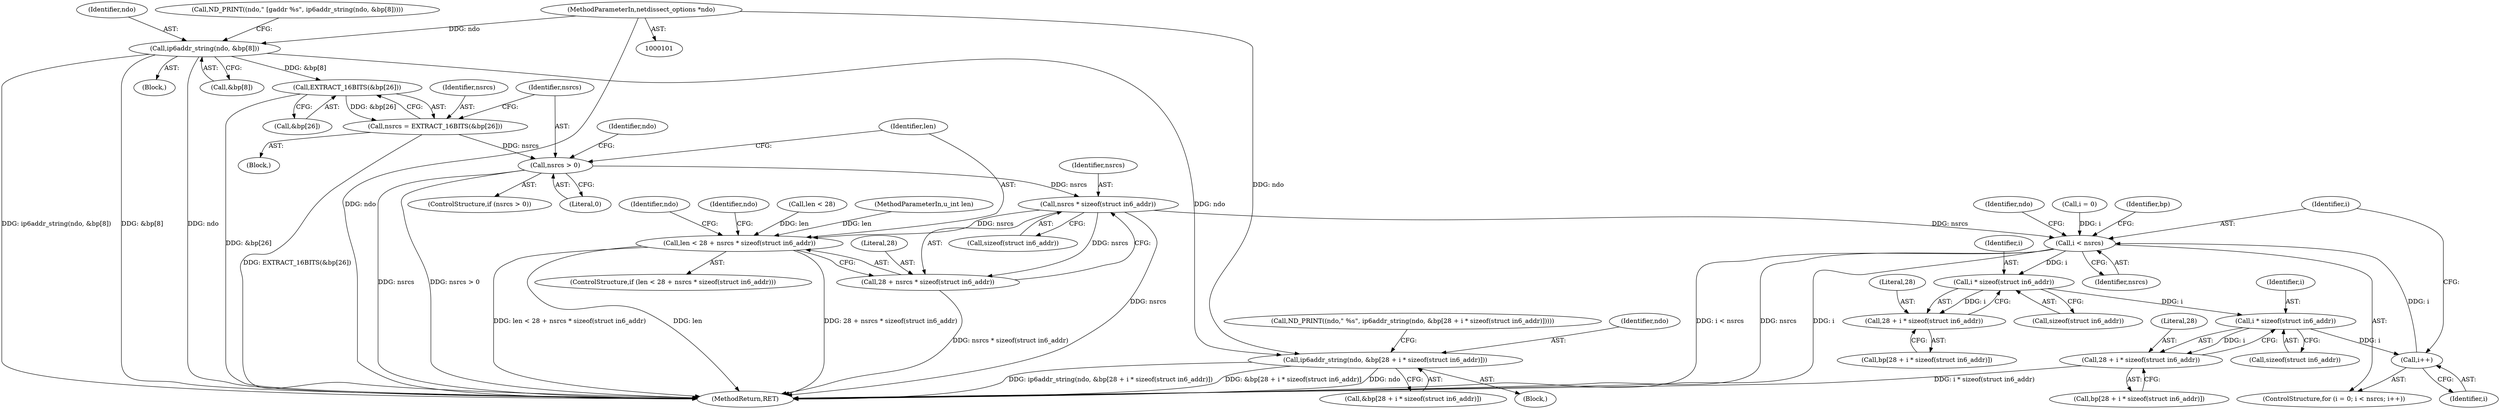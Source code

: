 digraph "0_tcpdump_d7505276842e85bfd067fa21cdb32b8a2dc3c5e4_3@pointer" {
"1000191" [label="(Call,ip6addr_string(ndo, &bp[8]))"];
"1000102" [label="(MethodParameterIn,netdissect_options *ndo)"];
"1000280" [label="(Call,EXTRACT_16BITS(&bp[26]))"];
"1000278" [label="(Call,nsrcs = EXTRACT_16BITS(&bp[26]))"];
"1000286" [label="(Call,nsrcs > 0)"];
"1000295" [label="(Call,nsrcs * sizeof(struct in6_addr))"];
"1000291" [label="(Call,len < 28 + nsrcs * sizeof(struct in6_addr))"];
"1000293" [label="(Call,28 + nsrcs * sizeof(struct in6_addr))"];
"1000319" [label="(Call,i < nsrcs)"];
"1000330" [label="(Call,i * sizeof(struct in6_addr))"];
"1000328" [label="(Call,28 + i * sizeof(struct in6_addr))"];
"1000348" [label="(Call,i * sizeof(struct in6_addr))"];
"1000322" [label="(Call,i++)"];
"1000346" [label="(Call,28 + i * sizeof(struct in6_addr))"];
"1000341" [label="(Call,ip6addr_string(ndo, &bp[28 + i * sizeof(struct in6_addr)]))"];
"1000288" [label="(Literal,0)"];
"1000281" [label="(Call,&bp[26])"];
"1000104" [label="(MethodParameterIn,u_int len)"];
"1000105" [label="(Block,)"];
"1000278" [label="(Call,nsrcs = EXTRACT_16BITS(&bp[26]))"];
"1000329" [label="(Literal,28)"];
"1000332" [label="(Call,sizeof(struct in6_addr))"];
"1000286" [label="(Call,nsrcs > 0)"];
"1000339" [label="(Block,)"];
"1000322" [label="(Call,i++)"];
"1000327" [label="(Identifier,bp)"];
"1000344" [label="(Call,bp[28 + i * sizeof(struct in6_addr)])"];
"1000342" [label="(Identifier,ndo)"];
"1000354" [label="(Identifier,ndo)"];
"1000191" [label="(Call,ip6addr_string(ndo, &bp[8]))"];
"1000319" [label="(Call,i < nsrcs)"];
"1000280" [label="(Call,EXTRACT_16BITS(&bp[26]))"];
"1000331" [label="(Identifier,i)"];
"1000330" [label="(Call,i * sizeof(struct in6_addr))"];
"1000189" [label="(Block,)"];
"1000290" [label="(ControlStructure,if (len < 28 + nsrcs * sizeof(struct in6_addr)))"];
"1000291" [label="(Call,len < 28 + nsrcs * sizeof(struct in6_addr))"];
"1000186" [label="(Call,ND_PRINT((ndo,\" [gaddr %s\", ip6addr_string(ndo, &bp[8]))))"];
"1000192" [label="(Identifier,ndo)"];
"1000350" [label="(Call,sizeof(struct in6_addr))"];
"1000287" [label="(Identifier,nsrcs)"];
"1000341" [label="(Call,ip6addr_string(ndo, &bp[28 + i * sizeof(struct in6_addr)]))"];
"1000307" [label="(Identifier,ndo)"];
"1000326" [label="(Call,bp[28 + i * sizeof(struct in6_addr)])"];
"1000336" [label="(Call,ND_PRINT((ndo,\" %s\", ip6addr_string(ndo, &bp[28 + i * sizeof(struct in6_addr)]))))"];
"1000346" [label="(Call,28 + i * sizeof(struct in6_addr))"];
"1000296" [label="(Identifier,nsrcs)"];
"1000315" [label="(ControlStructure,for (i = 0; i < nsrcs; i++))"];
"1000295" [label="(Call,nsrcs * sizeof(struct in6_addr))"];
"1000285" [label="(ControlStructure,if (nsrcs > 0))"];
"1000349" [label="(Identifier,i)"];
"1000320" [label="(Identifier,i)"];
"1000301" [label="(Identifier,ndo)"];
"1000376" [label="(MethodReturn,RET)"];
"1000292" [label="(Identifier,len)"];
"1000193" [label="(Call,&bp[8])"];
"1000316" [label="(Call,i = 0)"];
"1000102" [label="(MethodParameterIn,netdissect_options *ndo)"];
"1000297" [label="(Call,sizeof(struct in6_addr))"];
"1000293" [label="(Call,28 + nsrcs * sizeof(struct in6_addr))"];
"1000348" [label="(Call,i * sizeof(struct in6_addr))"];
"1000294" [label="(Literal,28)"];
"1000343" [label="(Call,&bp[28 + i * sizeof(struct in6_addr)])"];
"1000323" [label="(Identifier,i)"];
"1000328" [label="(Call,28 + i * sizeof(struct in6_addr))"];
"1000347" [label="(Literal,28)"];
"1000321" [label="(Identifier,nsrcs)"];
"1000118" [label="(Call,len < 28)"];
"1000365" [label="(Identifier,ndo)"];
"1000279" [label="(Identifier,nsrcs)"];
"1000191" -> "1000189"  [label="AST: "];
"1000191" -> "1000193"  [label="CFG: "];
"1000192" -> "1000191"  [label="AST: "];
"1000193" -> "1000191"  [label="AST: "];
"1000186" -> "1000191"  [label="CFG: "];
"1000191" -> "1000376"  [label="DDG: ip6addr_string(ndo, &bp[8])"];
"1000191" -> "1000376"  [label="DDG: &bp[8]"];
"1000191" -> "1000376"  [label="DDG: ndo"];
"1000102" -> "1000191"  [label="DDG: ndo"];
"1000191" -> "1000280"  [label="DDG: &bp[8]"];
"1000191" -> "1000341"  [label="DDG: ndo"];
"1000102" -> "1000101"  [label="AST: "];
"1000102" -> "1000376"  [label="DDG: ndo"];
"1000102" -> "1000341"  [label="DDG: ndo"];
"1000280" -> "1000278"  [label="AST: "];
"1000280" -> "1000281"  [label="CFG: "];
"1000281" -> "1000280"  [label="AST: "];
"1000278" -> "1000280"  [label="CFG: "];
"1000280" -> "1000376"  [label="DDG: &bp[26]"];
"1000280" -> "1000278"  [label="DDG: &bp[26]"];
"1000278" -> "1000105"  [label="AST: "];
"1000279" -> "1000278"  [label="AST: "];
"1000287" -> "1000278"  [label="CFG: "];
"1000278" -> "1000376"  [label="DDG: EXTRACT_16BITS(&bp[26])"];
"1000278" -> "1000286"  [label="DDG: nsrcs"];
"1000286" -> "1000285"  [label="AST: "];
"1000286" -> "1000288"  [label="CFG: "];
"1000287" -> "1000286"  [label="AST: "];
"1000288" -> "1000286"  [label="AST: "];
"1000292" -> "1000286"  [label="CFG: "];
"1000365" -> "1000286"  [label="CFG: "];
"1000286" -> "1000376"  [label="DDG: nsrcs > 0"];
"1000286" -> "1000376"  [label="DDG: nsrcs"];
"1000286" -> "1000295"  [label="DDG: nsrcs"];
"1000295" -> "1000293"  [label="AST: "];
"1000295" -> "1000297"  [label="CFG: "];
"1000296" -> "1000295"  [label="AST: "];
"1000297" -> "1000295"  [label="AST: "];
"1000293" -> "1000295"  [label="CFG: "];
"1000295" -> "1000376"  [label="DDG: nsrcs"];
"1000295" -> "1000291"  [label="DDG: nsrcs"];
"1000295" -> "1000293"  [label="DDG: nsrcs"];
"1000295" -> "1000319"  [label="DDG: nsrcs"];
"1000291" -> "1000290"  [label="AST: "];
"1000291" -> "1000293"  [label="CFG: "];
"1000292" -> "1000291"  [label="AST: "];
"1000293" -> "1000291"  [label="AST: "];
"1000301" -> "1000291"  [label="CFG: "];
"1000307" -> "1000291"  [label="CFG: "];
"1000291" -> "1000376"  [label="DDG: len < 28 + nsrcs * sizeof(struct in6_addr)"];
"1000291" -> "1000376"  [label="DDG: len"];
"1000291" -> "1000376"  [label="DDG: 28 + nsrcs * sizeof(struct in6_addr)"];
"1000118" -> "1000291"  [label="DDG: len"];
"1000104" -> "1000291"  [label="DDG: len"];
"1000294" -> "1000293"  [label="AST: "];
"1000293" -> "1000376"  [label="DDG: nsrcs * sizeof(struct in6_addr)"];
"1000319" -> "1000315"  [label="AST: "];
"1000319" -> "1000321"  [label="CFG: "];
"1000320" -> "1000319"  [label="AST: "];
"1000321" -> "1000319"  [label="AST: "];
"1000327" -> "1000319"  [label="CFG: "];
"1000354" -> "1000319"  [label="CFG: "];
"1000319" -> "1000376"  [label="DDG: i < nsrcs"];
"1000319" -> "1000376"  [label="DDG: nsrcs"];
"1000319" -> "1000376"  [label="DDG: i"];
"1000322" -> "1000319"  [label="DDG: i"];
"1000316" -> "1000319"  [label="DDG: i"];
"1000319" -> "1000330"  [label="DDG: i"];
"1000330" -> "1000328"  [label="AST: "];
"1000330" -> "1000332"  [label="CFG: "];
"1000331" -> "1000330"  [label="AST: "];
"1000332" -> "1000330"  [label="AST: "];
"1000328" -> "1000330"  [label="CFG: "];
"1000330" -> "1000328"  [label="DDG: i"];
"1000330" -> "1000348"  [label="DDG: i"];
"1000328" -> "1000326"  [label="AST: "];
"1000329" -> "1000328"  [label="AST: "];
"1000326" -> "1000328"  [label="CFG: "];
"1000348" -> "1000346"  [label="AST: "];
"1000348" -> "1000350"  [label="CFG: "];
"1000349" -> "1000348"  [label="AST: "];
"1000350" -> "1000348"  [label="AST: "];
"1000346" -> "1000348"  [label="CFG: "];
"1000348" -> "1000322"  [label="DDG: i"];
"1000348" -> "1000346"  [label="DDG: i"];
"1000322" -> "1000315"  [label="AST: "];
"1000322" -> "1000323"  [label="CFG: "];
"1000323" -> "1000322"  [label="AST: "];
"1000320" -> "1000322"  [label="CFG: "];
"1000346" -> "1000344"  [label="AST: "];
"1000347" -> "1000346"  [label="AST: "];
"1000344" -> "1000346"  [label="CFG: "];
"1000346" -> "1000376"  [label="DDG: i * sizeof(struct in6_addr)"];
"1000341" -> "1000339"  [label="AST: "];
"1000341" -> "1000343"  [label="CFG: "];
"1000342" -> "1000341"  [label="AST: "];
"1000343" -> "1000341"  [label="AST: "];
"1000336" -> "1000341"  [label="CFG: "];
"1000341" -> "1000376"  [label="DDG: &bp[28 + i * sizeof(struct in6_addr)]"];
"1000341" -> "1000376"  [label="DDG: ndo"];
"1000341" -> "1000376"  [label="DDG: ip6addr_string(ndo, &bp[28 + i * sizeof(struct in6_addr)])"];
}
